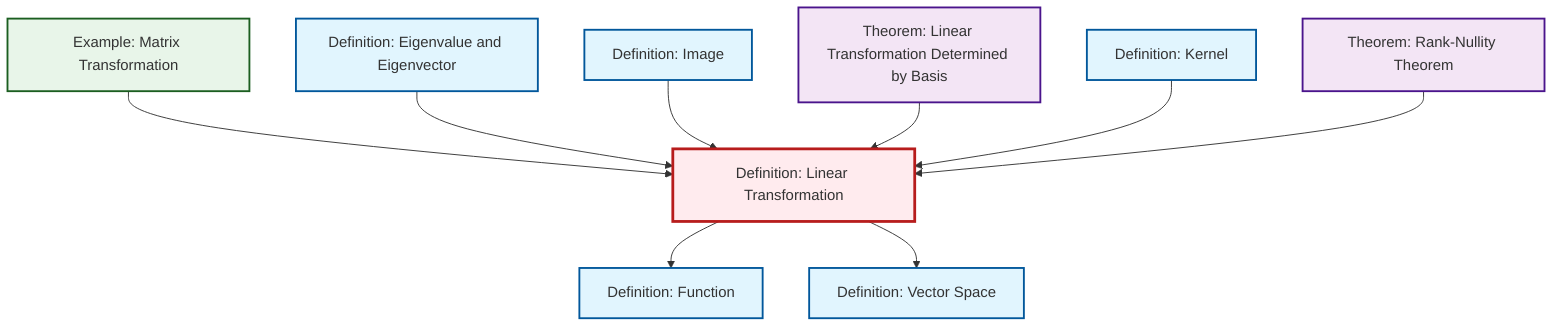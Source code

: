 graph TD
    classDef definition fill:#e1f5fe,stroke:#01579b,stroke-width:2px
    classDef theorem fill:#f3e5f5,stroke:#4a148c,stroke-width:2px
    classDef axiom fill:#fff3e0,stroke:#e65100,stroke-width:2px
    classDef example fill:#e8f5e9,stroke:#1b5e20,stroke-width:2px
    classDef current fill:#ffebee,stroke:#b71c1c,stroke-width:3px
    def-vector-space["Definition: Vector Space"]:::definition
    def-kernel["Definition: Kernel"]:::definition
    thm-rank-nullity["Theorem: Rank-Nullity Theorem"]:::theorem
    def-eigenvalue-eigenvector["Definition: Eigenvalue and Eigenvector"]:::definition
    def-function["Definition: Function"]:::definition
    def-linear-transformation["Definition: Linear Transformation"]:::definition
    thm-linear-transformation-basis["Theorem: Linear Transformation Determined by Basis"]:::theorem
    def-image["Definition: Image"]:::definition
    ex-matrix-transformation["Example: Matrix Transformation"]:::example
    ex-matrix-transformation --> def-linear-transformation
    def-linear-transformation --> def-function
    def-linear-transformation --> def-vector-space
    def-eigenvalue-eigenvector --> def-linear-transformation
    def-image --> def-linear-transformation
    thm-linear-transformation-basis --> def-linear-transformation
    def-kernel --> def-linear-transformation
    thm-rank-nullity --> def-linear-transformation
    class def-linear-transformation current